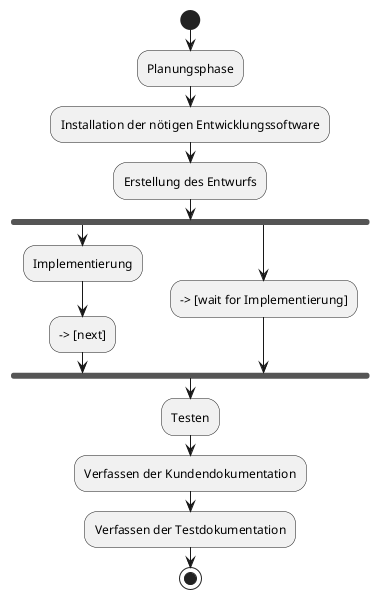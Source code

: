 @startuml

start

:Planungsphase;
:Installation der nötigen Entwicklungssoftware;
:Erstellung des Entwurfs;

fork
  :Implementierung;
  --> [next]
fork again
  --> [wait for Implementierung]
end fork

:Testen;
:Verfassen der Kundendokumentation;

:Verfassen der Testdokumentation;

stop

@enduml
